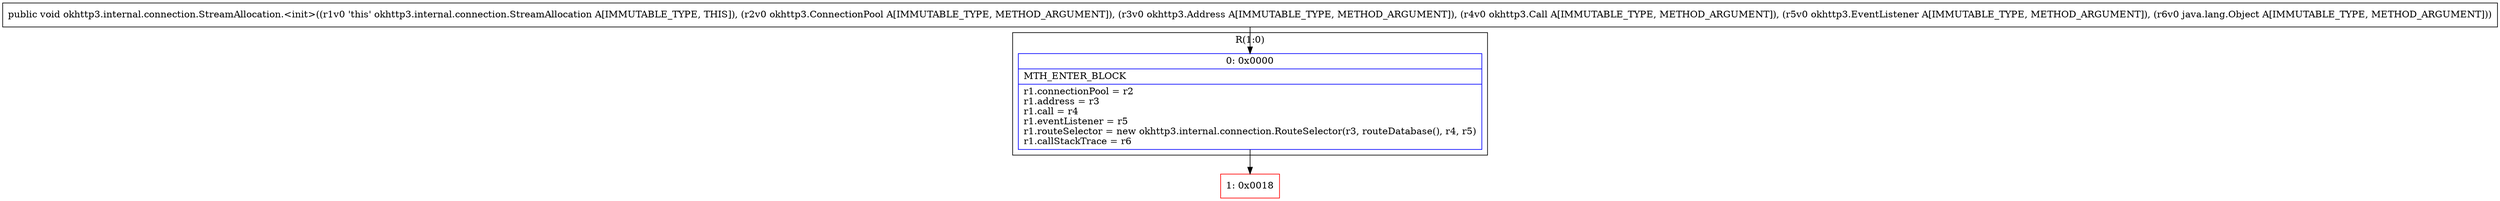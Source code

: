 digraph "CFG forokhttp3.internal.connection.StreamAllocation.\<init\>(Lokhttp3\/ConnectionPool;Lokhttp3\/Address;Lokhttp3\/Call;Lokhttp3\/EventListener;Ljava\/lang\/Object;)V" {
subgraph cluster_Region_872567187 {
label = "R(1:0)";
node [shape=record,color=blue];
Node_0 [shape=record,label="{0\:\ 0x0000|MTH_ENTER_BLOCK\l|r1.connectionPool = r2\lr1.address = r3\lr1.call = r4\lr1.eventListener = r5\lr1.routeSelector = new okhttp3.internal.connection.RouteSelector(r3, routeDatabase(), r4, r5)\lr1.callStackTrace = r6\l}"];
}
Node_1 [shape=record,color=red,label="{1\:\ 0x0018}"];
MethodNode[shape=record,label="{public void okhttp3.internal.connection.StreamAllocation.\<init\>((r1v0 'this' okhttp3.internal.connection.StreamAllocation A[IMMUTABLE_TYPE, THIS]), (r2v0 okhttp3.ConnectionPool A[IMMUTABLE_TYPE, METHOD_ARGUMENT]), (r3v0 okhttp3.Address A[IMMUTABLE_TYPE, METHOD_ARGUMENT]), (r4v0 okhttp3.Call A[IMMUTABLE_TYPE, METHOD_ARGUMENT]), (r5v0 okhttp3.EventListener A[IMMUTABLE_TYPE, METHOD_ARGUMENT]), (r6v0 java.lang.Object A[IMMUTABLE_TYPE, METHOD_ARGUMENT])) }"];
MethodNode -> Node_0;
Node_0 -> Node_1;
}

